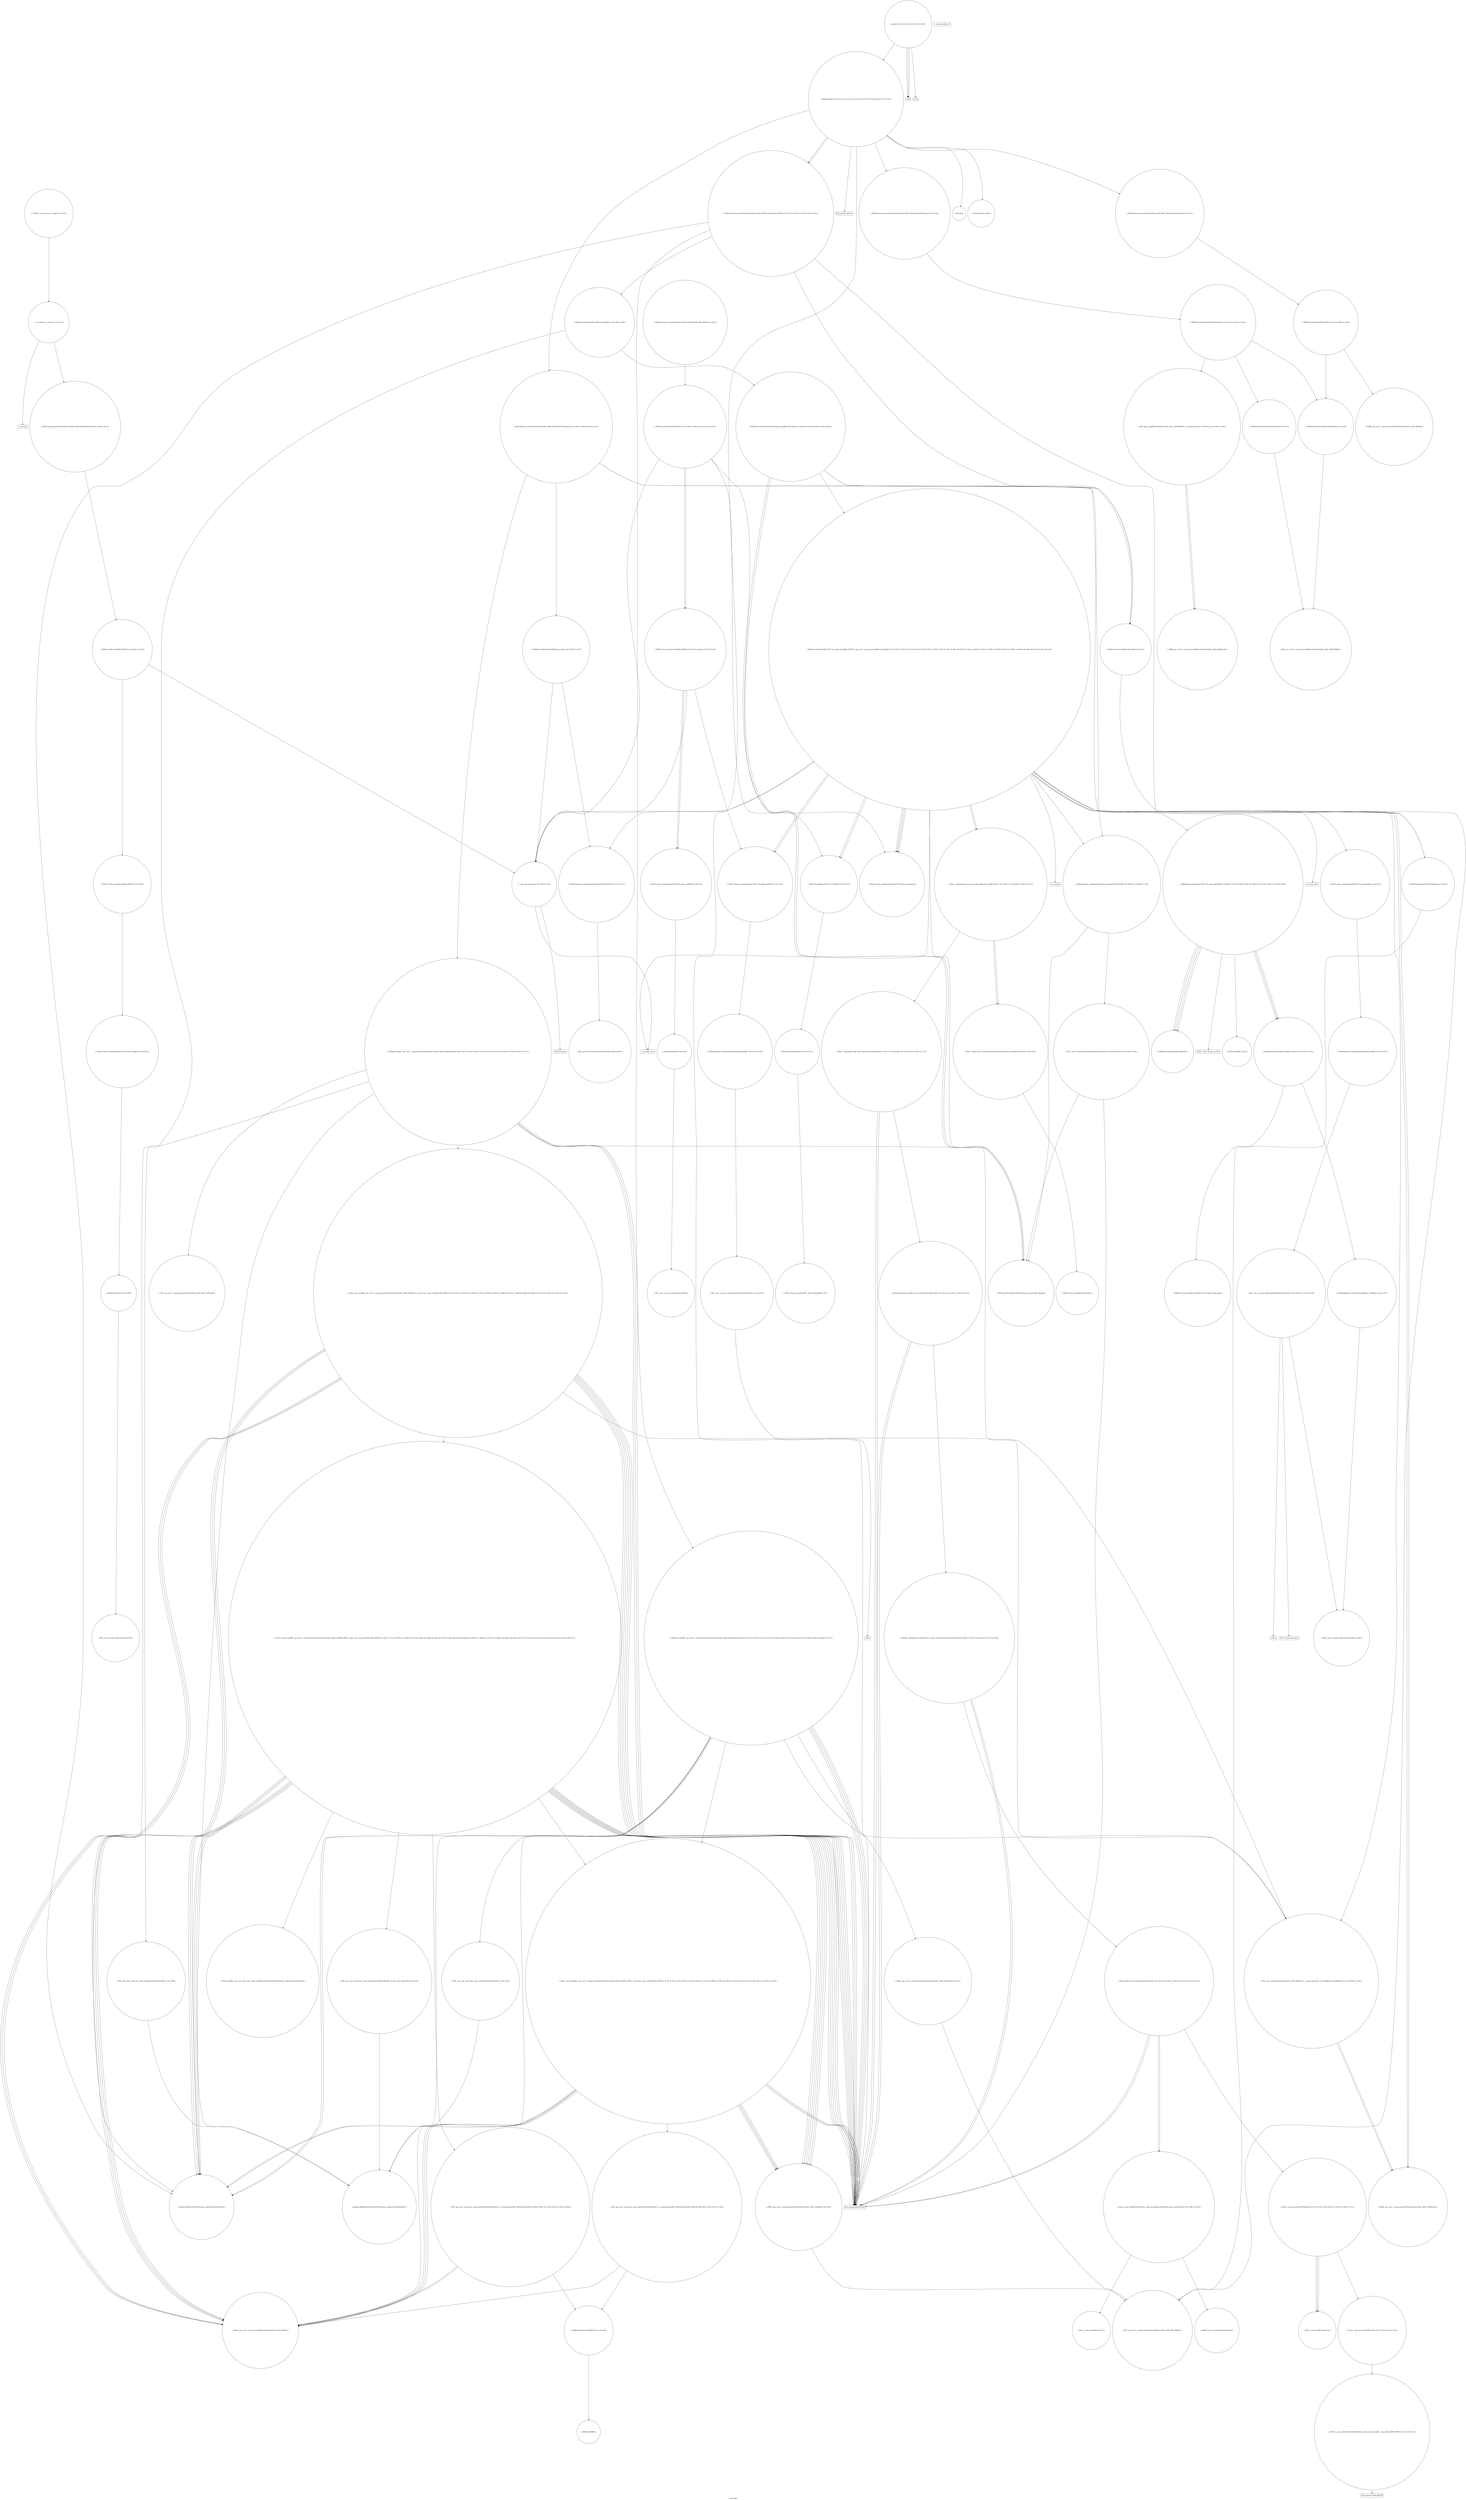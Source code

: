 digraph "Call Graph" {
	label="Call Graph";

	Node0x55d7569702e0 [shape=record,shape=circle,label="{__cxx_global_var_init|{<s0>1|<s1>2}}"];
	Node0x55d7569702e0:s0 -> Node0x55d75696e2d0[color=black];
	Node0x55d7569702e0:s1 -> Node0x55d756c0f870[color=black];
	Node0x55d756c13410 [shape=record,shape=circle,label="{_ZNKSt6vectorI5stateSaIS0_EE3endEv|{<s0>167}}"];
	Node0x55d756c13410:s0 -> Node0x55d756c13510[color=black];
	Node0x55d756c0fa70 [shape=record,shape=circle,label="{_Z8dijkstraiiii|{<s0>10|<s1>11|<s2>12|<s3>13|<s4>14|<s5>15|<s6>16|<s7>17|<s8>18}}"];
	Node0x55d756c0fa70:s0 -> Node0x55d756c10370[color=black];
	Node0x55d756c0fa70:s1 -> Node0x55d756c103f0[color=black];
	Node0x55d756c0fa70:s2 -> Node0x55d756c10470[color=black];
	Node0x55d756c0fa70:s3 -> Node0x55d756c104f0[color=black];
	Node0x55d756c0fa70:s4 -> Node0x55d756c10570[color=black];
	Node0x55d756c0fa70:s5 -> Node0x55d756c105f0[color=black];
	Node0x55d756c0fa70:s6 -> Node0x55d756c10670[color=black];
	Node0x55d756c0fa70:s7 -> Node0x55d756c106f0[color=black];
	Node0x55d756c0fa70:s8 -> Node0x55d756c103f0[color=black];
	Node0x55d756c10f70 [shape=record,shape=circle,label="{_ZN9__gnu_cxx5__ops15_Iter_comp_iterISt4lessI5stateEEC2ES4_|{<s0>180}}"];
	Node0x55d756c10f70:s0 -> Node0x55d756c12d90[color=black];
	Node0x55d756c0fdf0 [shape=record,shape=Mrecord,label="{__cxa_begin_catch}"];
	Node0x55d756c112f0 [shape=record,shape=circle,label="{_ZNSt6vectorI5stateSaIS0_EEC2Ev|{<s0>222|<s1>223}}"];
	Node0x55d756c112f0:s0 -> Node0x55d756c11370[color=black];
	Node0x55d756c112f0:s1 -> Node0x55d756c0fd70[color=black];
	Node0x55d756c10170 [shape=record,shape=circle,label="{_ZN9__gnu_cxx13new_allocatorI5stateE10deallocateEPS1_m|{<s0>35}}"];
	Node0x55d756c10170:s0 -> Node0x55d756c101f0[color=black];
	Node0x55d756c104f0 [shape=record,shape=circle,label="{_ZNKSt14priority_queueI5stateSt6vectorIS0_SaIS0_EESt4lessIS0_EE3topEv|{<s0>43}}"];
	Node0x55d756c104f0:s0 -> Node0x55d756c13590[color=black];
	Node0x55d756c10870 [shape=record,shape=circle,label="{_ZSt9push_heapIN9__gnu_cxx17__normal_iteratorIP5stateSt6vectorIS2_SaIS2_EEEESt4lessIS2_EEvT_SA_T0_|{<s0>50|<s1>51|<s2>52|<s3>53|<s4>54|<s5>55|<s6>56|<s7>57|<s8>58|<s9>59|<s10>60|<s11>61}}"];
	Node0x55d756c10870:s0 -> Node0x55d756c12d90[color=black];
	Node0x55d756c10870:s1 -> Node0x55d756c12e10[color=black];
	Node0x55d756c10870:s2 -> Node0x55d756c12e90[color=black];
	Node0x55d756c10870:s3 -> Node0x55d756c12f10[color=black];
	Node0x55d756c10870:s4 -> Node0x55d756c107f0[color=black];
	Node0x55d756c10870:s5 -> Node0x55d756c10570[color=black];
	Node0x55d756c10870:s6 -> Node0x55d756c10570[color=black];
	Node0x55d756c10870:s7 -> Node0x55d756c10cf0[color=black];
	Node0x55d756c10870:s8 -> Node0x55d756c107f0[color=black];
	Node0x55d756c10870:s9 -> Node0x55d756c10570[color=black];
	Node0x55d756c10870:s10 -> Node0x55d756c10570[color=black];
	Node0x55d756c10870:s11 -> Node0x55d756c12f90[color=black];
	Node0x55d756c10bf0 [shape=record,shape=circle,label="{_ZN9__gnu_cxx13new_allocatorI5stateE9constructIS1_JS1_EEEvPT_DpOT0_|{<s0>94|<s1>95}}"];
	Node0x55d756c10bf0:s0 -> Node0x55d756c10af0[color=black];
	Node0x55d756c10bf0:s1 -> Node0x55d756c10570[color=black];
	Node0x55d756c11f90 [shape=record,shape=Mrecord,label="{__cxa_rethrow}"];
	Node0x55d756c12310 [shape=record,shape=circle,label="{_ZNKSt12_Vector_baseI5stateSaIS0_EE19_M_get_Tp_allocatorEv}"];
	Node0x55d756c12690 [shape=record,shape=circle,label="{_ZSt32__make_move_if_noexcept_iteratorI5stateSt13move_iteratorIPS0_EET0_PT_|{<s0>122}}"];
	Node0x55d756c12690:s0 -> Node0x55d756c12c90[color=black];
	Node0x55d756c12a10 [shape=record,shape=circle,label="{_ZSt12__niter_baseIP5stateET_S2_}"];
	Node0x55d756c12d90 [shape=record,shape=circle,label="{_ZSt4moveIRSt4lessI5stateEEONSt16remove_referenceIT_E4typeEOS5_}"];
	Node0x55d756c13110 [shape=record,shape=circle,label="{_ZNK9__gnu_cxx17__normal_iteratorIP5stateSt6vectorIS1_SaIS1_EEEplEl|{<s0>159}}"];
	Node0x55d756c13110:s0 -> Node0x55d756c13010[color=black];
	Node0x55d75696e2d0 [shape=record,shape=circle,label="{_ZNSt14priority_queueI5stateSt6vectorIS0_SaIS0_EESt4lessIS0_EEC2IS3_vEEv|{<s0>3}}"];
	Node0x55d75696e2d0:s0 -> Node0x55d756c112f0[color=black];
	Node0x55d756c13490 [shape=record,shape=circle,label="{_ZNK9__gnu_cxx17__normal_iteratorIPK5stateSt6vectorIS1_SaIS1_EEE4baseEv}"];
	Node0x55d756c0faf0 [shape=record,shape=circle,label="{_ZNSt6vectorI5stateSaIS0_EED2Ev|{<s0>19|<s1>20|<s2>21|<s3>22|<s4>23}}"];
	Node0x55d756c0faf0:s0 -> Node0x55d756c0fbf0[color=black];
	Node0x55d756c0faf0:s1 -> Node0x55d756c0fb70[color=black];
	Node0x55d756c0faf0:s2 -> Node0x55d756c0fcf0[color=black];
	Node0x55d756c0faf0:s3 -> Node0x55d756c0fcf0[color=black];
	Node0x55d756c0faf0:s4 -> Node0x55d756c0fd70[color=black];
	Node0x55d756c10ff0 [shape=record,shape=circle,label="{_ZN9__gnu_cxx17__normal_iteratorIP5stateSt6vectorIS1_SaIS1_EEEmmEv}"];
	Node0x55d756c0fe70 [shape=record,shape=Mrecord,label="{_ZSt9terminatev}"];
	Node0x55d756c11370 [shape=record,shape=circle,label="{_ZNSt12_Vector_baseI5stateSaIS0_EEC2Ev|{<s0>224}}"];
	Node0x55d756c11370:s0 -> Node0x55d756c113f0[color=black];
	Node0x55d756c101f0 [shape=record,shape=Mrecord,label="{_ZdlPv}"];
	Node0x55d756c10570 [shape=record,shape=Mrecord,label="{llvm.memcpy.p0i8.p0i8.i64}"];
	Node0x55d756c108f0 [shape=record,shape=circle,label="{_ZNSt6vectorI5stateSaIS0_EE5beginEv|{<s0>62}}"];
	Node0x55d756c108f0:s0 -> Node0x55d756c13010[color=black];
	Node0x55d756c10c70 [shape=record,shape=circle,label="{_ZNKSt6vectorI5stateSaIS0_EE12_M_check_lenEmPKc|{<s0>96|<s1>97|<s2>98|<s3>99|<s4>100|<s5>101|<s6>102|<s7>103|<s8>104}}"];
	Node0x55d756c10c70:s0 -> Node0x55d756c12090[color=black];
	Node0x55d756c10c70:s1 -> Node0x55d756c12110[color=black];
	Node0x55d756c10c70:s2 -> Node0x55d756c12190[color=black];
	Node0x55d756c10c70:s3 -> Node0x55d756c12110[color=black];
	Node0x55d756c10c70:s4 -> Node0x55d756c12110[color=black];
	Node0x55d756c10c70:s5 -> Node0x55d756c12210[color=black];
	Node0x55d756c10c70:s6 -> Node0x55d756c12110[color=black];
	Node0x55d756c10c70:s7 -> Node0x55d756c12090[color=black];
	Node0x55d756c10c70:s8 -> Node0x55d756c12090[color=black];
	Node0x55d756c12010 [shape=record,shape=Mrecord,label="{__cxa_end_catch}"];
	Node0x55d756c12390 [shape=record,shape=circle,label="{_ZNK9__gnu_cxx13new_allocatorI5stateE8max_sizeEv}"];
	Node0x55d756c12710 [shape=record,shape=circle,label="{_ZSt18uninitialized_copyISt13move_iteratorIP5stateES2_ET0_T_S5_S4_|{<s0>123|<s1>124|<s2>125}}"];
	Node0x55d756c12710:s0 -> Node0x55d756c10570[color=black];
	Node0x55d756c12710:s1 -> Node0x55d756c10570[color=black];
	Node0x55d756c12710:s2 -> Node0x55d756c12790[color=black];
	Node0x55d756c12a90 [shape=record,shape=circle,label="{_ZNSt11__copy_moveILb1ELb1ESt26random_access_iterator_tagE8__copy_mI5stateEEPT_PKS4_S7_S5_|{<s0>141}}"];
	Node0x55d756c12a90:s0 -> Node0x55d756c12b10[color=black];
	Node0x55d756c12e10 [shape=record,shape=circle,label="{_ZN9__gnu_cxx5__ops14_Iter_comp_valISt4lessI5stateEEC2ES4_|{<s0>142}}"];
	Node0x55d756c12e10:s0 -> Node0x55d756c12d90[color=black];
	Node0x55d756c13190 [shape=record,shape=circle,label="{_ZNKSt4lessI5stateEclERKS0_S3_|{<s0>160}}"];
	Node0x55d756c13190:s0 -> Node0x55d756c13210[color=black];
	Node0x55d756c0f7f0 [shape=record,shape=circle,label="{_ZNSt14priority_queueI5stateSt6vectorIS0_SaIS0_EESt4lessIS0_EED2Ev|{<s0>4}}"];
	Node0x55d756c0f7f0:s0 -> Node0x55d756c0faf0[color=black];
	Node0x55d756c13510 [shape=record,shape=circle,label="{_ZN9__gnu_cxx17__normal_iteratorIPK5stateSt6vectorIS1_SaIS1_EEEC2ERKS3_}"];
	Node0x55d756c0fb70 [shape=record,shape=circle,label="{_ZSt8_DestroyIP5stateS0_EvT_S2_RSaIT0_E|{<s0>24}}"];
	Node0x55d756c0fb70:s0 -> Node0x55d756c0fef0[color=black];
	Node0x55d756c11070 [shape=record,shape=circle,label="{_ZSt10__pop_heapIN9__gnu_cxx17__normal_iteratorIP5stateSt6vectorIS2_SaIS2_EEEENS0_5__ops15_Iter_comp_iterISt4lessIS2_EEEEvT_SD_SD_RT0_|{<s0>181|<s1>182|<s2>183|<s3>184|<s4>185|<s5>186|<s6>187|<s7>188|<s8>189|<s9>190|<s10>191|<s11>192|<s12>193|<s13>194}}"];
	Node0x55d756c11070:s0 -> Node0x55d756c12f10[color=black];
	Node0x55d756c11070:s1 -> Node0x55d756c107f0[color=black];
	Node0x55d756c11070:s2 -> Node0x55d756c10570[color=black];
	Node0x55d756c11070:s3 -> Node0x55d756c12f10[color=black];
	Node0x55d756c11070:s4 -> Node0x55d756c107f0[color=black];
	Node0x55d756c11070:s5 -> Node0x55d756c12f10[color=black];
	Node0x55d756c11070:s6 -> Node0x55d756c10570[color=black];
	Node0x55d756c11070:s7 -> Node0x55d756c10570[color=black];
	Node0x55d756c11070:s8 -> Node0x55d756c10cf0[color=black];
	Node0x55d756c11070:s9 -> Node0x55d756c107f0[color=black];
	Node0x55d756c11070:s10 -> Node0x55d756c10570[color=black];
	Node0x55d756c11070:s11 -> Node0x55d756c10570[color=black];
	Node0x55d756c11070:s12 -> Node0x55d756c10570[color=black];
	Node0x55d756c11070:s13 -> Node0x55d756c110f0[color=black];
	Node0x55d756c0fef0 [shape=record,shape=circle,label="{_ZSt8_DestroyIP5stateEvT_S2_|{<s0>31}}"];
	Node0x55d756c0fef0:s0 -> Node0x55d756c0ff70[color=black];
	Node0x55d756c113f0 [shape=record,shape=circle,label="{_ZNSt12_Vector_baseI5stateSaIS0_EE12_Vector_implC2Ev|{<s0>225}}"];
	Node0x55d756c113f0:s0 -> Node0x55d756c11470[color=black];
	Node0x55d756c10270 [shape=record,shape=circle,label="{_ZNSaI5stateED2Ev|{<s0>36}}"];
	Node0x55d756c10270:s0 -> Node0x55d756c102f0[color=black];
	Node0x55d756c105f0 [shape=record,shape=circle,label="{_ZNSt14priority_queueI5stateSt6vectorIS0_SaIS0_EESt4lessIS0_EE3popEv|{<s0>44|<s1>45|<s2>46|<s3>47}}"];
	Node0x55d756c105f0:s0 -> Node0x55d756c108f0[color=black];
	Node0x55d756c105f0:s1 -> Node0x55d756c10970[color=black];
	Node0x55d756c105f0:s2 -> Node0x55d756c13690[color=black];
	Node0x55d756c105f0:s3 -> Node0x55d756c10ef0[color=black];
	Node0x55d756c10970 [shape=record,shape=circle,label="{_ZNSt6vectorI5stateSaIS0_EE3endEv|{<s0>63}}"];
	Node0x55d756c10970:s0 -> Node0x55d756c13010[color=black];
	Node0x55d756c10cf0 [shape=record,shape=circle,label="{_ZN9__gnu_cxxmiIP5stateSt6vectorIS1_SaIS1_EEEENS_17__normal_iteratorIT_T0_E15difference_typeERKS9_SC_|{<s0>105|<s1>106}}"];
	Node0x55d756c10cf0:s0 -> Node0x55d756c10e70[color=black];
	Node0x55d756c10cf0:s1 -> Node0x55d756c10e70[color=black];
	Node0x55d756c12090 [shape=record,shape=circle,label="{_ZNKSt6vectorI5stateSaIS0_EE8max_sizeEv|{<s0>112|<s1>113}}"];
	Node0x55d756c12090:s0 -> Node0x55d756c12310[color=black];
	Node0x55d756c12090:s1 -> Node0x55d756c12290[color=black];
	Node0x55d756c12410 [shape=record,shape=circle,label="{_ZNSt16allocator_traitsISaI5stateEE8allocateERS1_m|{<s0>115}}"];
	Node0x55d756c12410:s0 -> Node0x55d756c12490[color=black];
	Node0x55d756c12790 [shape=record,shape=circle,label="{_ZNSt20__uninitialized_copyILb1EE13__uninit_copyISt13move_iteratorIP5stateES4_EET0_T_S7_S6_|{<s0>126|<s1>127|<s2>128}}"];
	Node0x55d756c12790:s0 -> Node0x55d756c10570[color=black];
	Node0x55d756c12790:s1 -> Node0x55d756c10570[color=black];
	Node0x55d756c12790:s2 -> Node0x55d756c12810[color=black];
	Node0x55d756c12b10 [shape=record,shape=Mrecord,label="{llvm.memmove.p0i8.p0i8.i64}"];
	Node0x55d756c12e90 [shape=record,shape=circle,label="{_ZNK9__gnu_cxx17__normal_iteratorIP5stateSt6vectorIS1_SaIS1_EEEmiEl|{<s0>143}}"];
	Node0x55d756c12e90:s0 -> Node0x55d756c13010[color=black];
	Node0x55d756c13210 [shape=record,shape=circle,label="{_ZNK5stateltERKS_}"];
	Node0x55d756c0f870 [shape=record,shape=Mrecord,label="{__cxa_atexit}"];
	Node0x55d756c13590 [shape=record,shape=circle,label="{_ZNKSt6vectorI5stateSaIS0_EE5frontEv|{<s0>168|<s1>169}}"];
	Node0x55d756c13590:s0 -> Node0x55d756c13390[color=black];
	Node0x55d756c13590:s1 -> Node0x55d756c13610[color=black];
	Node0x55d756c0fbf0 [shape=record,shape=circle,label="{_ZNSt12_Vector_baseI5stateSaIS0_EE19_M_get_Tp_allocatorEv}"];
	Node0x55d756c110f0 [shape=record,shape=circle,label="{_ZSt13__adjust_heapIN9__gnu_cxx17__normal_iteratorIP5stateSt6vectorIS2_SaIS2_EEEElS2_NS0_5__ops15_Iter_comp_iterISt4lessIS2_EEEEvT_T0_SE_T1_T2_|{<s0>195|<s1>196|<s2>197|<s3>198|<s4>199|<s5>200|<s6>201|<s7>202|<s8>203|<s9>204|<s10>205|<s11>206|<s12>207|<s13>208|<s14>209|<s15>210|<s16>211|<s17>212|<s18>213|<s19>214|<s20>215|<s21>216|<s22>217}}"];
	Node0x55d756c110f0:s0 -> Node0x55d756c10570[color=black];
	Node0x55d756c110f0:s1 -> Node0x55d756c13110[color=black];
	Node0x55d756c110f0:s2 -> Node0x55d756c13110[color=black];
	Node0x55d756c110f0:s3 -> Node0x55d756c11170[color=black];
	Node0x55d756c110f0:s4 -> Node0x55d756c13110[color=black];
	Node0x55d756c110f0:s5 -> Node0x55d756c12f10[color=black];
	Node0x55d756c110f0:s6 -> Node0x55d756c107f0[color=black];
	Node0x55d756c110f0:s7 -> Node0x55d756c13110[color=black];
	Node0x55d756c110f0:s8 -> Node0x55d756c12f10[color=black];
	Node0x55d756c110f0:s9 -> Node0x55d756c10570[color=black];
	Node0x55d756c110f0:s10 -> Node0x55d756c13110[color=black];
	Node0x55d756c110f0:s11 -> Node0x55d756c12f10[color=black];
	Node0x55d756c110f0:s12 -> Node0x55d756c107f0[color=black];
	Node0x55d756c110f0:s13 -> Node0x55d756c13110[color=black];
	Node0x55d756c110f0:s14 -> Node0x55d756c12f10[color=black];
	Node0x55d756c110f0:s15 -> Node0x55d756c10570[color=black];
	Node0x55d756c110f0:s16 -> Node0x55d756c111f0[color=black];
	Node0x55d756c110f0:s17 -> Node0x55d756c11270[color=black];
	Node0x55d756c110f0:s18 -> Node0x55d756c10570[color=black];
	Node0x55d756c110f0:s19 -> Node0x55d756c107f0[color=black];
	Node0x55d756c110f0:s20 -> Node0x55d756c10570[color=black];
	Node0x55d756c110f0:s21 -> Node0x55d756c10570[color=black];
	Node0x55d756c110f0:s22 -> Node0x55d756c12f90[color=black];
	Node0x55d756c0ff70 [shape=record,shape=circle,label="{_ZNSt12_Destroy_auxILb1EE9__destroyIP5stateEEvT_S4_}"];
	Node0x55d756c11470 [shape=record,shape=circle,label="{_ZNSaI5stateEC2Ev|{<s0>226}}"];
	Node0x55d756c11470:s0 -> Node0x55d756c114f0[color=black];
	Node0x55d756c102f0 [shape=record,shape=circle,label="{_ZN9__gnu_cxx13new_allocatorI5stateED2Ev}"];
	Node0x55d756c10670 [shape=record,shape=circle,label="{_Z5validii}"];
	Node0x55d756c109f0 [shape=record,shape=circle,label="{_ZNSt6vectorI5stateSaIS0_EE12emplace_backIJS0_EEEvDpOT_|{<s0>64|<s1>65|<s2>66|<s3>67|<s4>68}}"];
	Node0x55d756c109f0:s0 -> Node0x55d756c10af0[color=black];
	Node0x55d756c109f0:s1 -> Node0x55d756c10a70[color=black];
	Node0x55d756c109f0:s2 -> Node0x55d756c10970[color=black];
	Node0x55d756c109f0:s3 -> Node0x55d756c10af0[color=black];
	Node0x55d756c109f0:s4 -> Node0x55d756c10b70[color=black];
	Node0x55d756c10d70 [shape=record,shape=circle,label="{_ZNSt12_Vector_baseI5stateSaIS0_EE11_M_allocateEm|{<s0>107}}"];
	Node0x55d756c10d70:s0 -> Node0x55d756c12410[color=black];
	Node0x55d756c12110 [shape=record,shape=circle,label="{_ZNKSt6vectorI5stateSaIS0_EE4sizeEv}"];
	Node0x55d756c12490 [shape=record,shape=circle,label="{_ZN9__gnu_cxx13new_allocatorI5stateE8allocateEmPKv|{<s0>116|<s1>117|<s2>118}}"];
	Node0x55d756c12490:s0 -> Node0x55d756c12390[color=black];
	Node0x55d756c12490:s1 -> Node0x55d756c12510[color=black];
	Node0x55d756c12490:s2 -> Node0x55d756c12590[color=black];
	Node0x55d756c12810 [shape=record,shape=circle,label="{_ZSt4copyISt13move_iteratorIP5stateES2_ET0_T_S5_S4_|{<s0>129|<s1>130|<s2>131|<s3>132|<s4>133}}"];
	Node0x55d756c12810:s0 -> Node0x55d756c10570[color=black];
	Node0x55d756c12810:s1 -> Node0x55d756c12910[color=black];
	Node0x55d756c12810:s2 -> Node0x55d756c10570[color=black];
	Node0x55d756c12810:s3 -> Node0x55d756c12910[color=black];
	Node0x55d756c12810:s4 -> Node0x55d756c12890[color=black];
	Node0x55d756c12b90 [shape=record,shape=circle,label="{_ZSt12__miter_baseIP5stateET_S2_}"];
	Node0x55d756c12f10 [shape=record,shape=circle,label="{_ZNK9__gnu_cxx17__normal_iteratorIP5stateSt6vectorIS1_SaIS1_EEEdeEv}"];
	Node0x55d756c13290 [shape=record,shape=circle,label="{_ZNKSt6vectorI5stateSaIS0_EE5emptyEv|{<s0>161|<s1>162|<s2>163}}"];
	Node0x55d756c13290:s0 -> Node0x55d756c13390[color=black];
	Node0x55d756c13290:s1 -> Node0x55d756c13410[color=black];
	Node0x55d756c13290:s2 -> Node0x55d756c13310[color=black];
	Node0x55d756c0f8f0 [shape=record,shape=circle,label="{main|{<s0>5|<s1>6|<s2>7|<s3>8|<s4>9}}"];
	Node0x55d756c0f8f0:s0 -> Node0x55d756c0f970[color=black];
	Node0x55d756c0f8f0:s1 -> Node0x55d756c0f970[color=black];
	Node0x55d756c0f8f0:s2 -> Node0x55d756c0f970[color=black];
	Node0x55d756c0f8f0:s3 -> Node0x55d756c0fa70[color=black];
	Node0x55d756c0f8f0:s4 -> Node0x55d756c0f9f0[color=black];
	Node0x55d756c13610 [shape=record,shape=circle,label="{_ZNK9__gnu_cxx17__normal_iteratorIPK5stateSt6vectorIS1_SaIS1_EEEdeEv}"];
	Node0x55d756c0fc70 [shape=record,shape=Mrecord,label="{__gxx_personality_v0}"];
	Node0x55d756c11170 [shape=record,shape=circle,label="{_ZN9__gnu_cxx5__ops15_Iter_comp_iterISt4lessI5stateEEclINS_17__normal_iteratorIPS3_St6vectorIS3_SaIS3_EEEESC_EEbT_T0_|{<s0>218|<s1>219|<s2>220}}"];
	Node0x55d756c11170:s0 -> Node0x55d756c12f10[color=black];
	Node0x55d756c11170:s1 -> Node0x55d756c12f10[color=black];
	Node0x55d756c11170:s2 -> Node0x55d756c13190[color=black];
	Node0x55d756c0fff0 [shape=record,shape=circle,label="{_ZNSt12_Vector_baseI5stateSaIS0_EE13_M_deallocateEPS0_m|{<s0>32}}"];
	Node0x55d756c0fff0:s0 -> Node0x55d756c100f0[color=black];
	Node0x55d756c114f0 [shape=record,shape=circle,label="{_ZN9__gnu_cxx13new_allocatorI5stateEC2Ev}"];
	Node0x55d756c10370 [shape=record,shape=Mrecord,label="{llvm.memset.p0i8.i64}"];
	Node0x55d756c106f0 [shape=record,shape=circle,label="{_ZN5inter9next_timeEii}"];
	Node0x55d756c10a70 [shape=record,shape=circle,label="{_ZNSt16allocator_traitsISaI5stateEE9constructIS0_JS0_EEEvRS1_PT_DpOT0_|{<s0>69|<s1>70}}"];
	Node0x55d756c10a70:s0 -> Node0x55d756c10af0[color=black];
	Node0x55d756c10a70:s1 -> Node0x55d756c10bf0[color=black];
	Node0x55d756c10df0 [shape=record,shape=circle,label="{_ZSt34__uninitialized_move_if_noexcept_aIP5stateS1_SaIS0_EET0_T_S4_S3_RT1_|{<s0>108|<s1>109|<s2>110}}"];
	Node0x55d756c10df0:s0 -> Node0x55d756c12690[color=black];
	Node0x55d756c10df0:s1 -> Node0x55d756c12690[color=black];
	Node0x55d756c10df0:s2 -> Node0x55d756c12610[color=black];
	Node0x55d756c12190 [shape=record,shape=Mrecord,label="{_ZSt20__throw_length_errorPKc}"];
	Node0x55d756c12510 [shape=record,shape=Mrecord,label="{_ZSt17__throw_bad_allocv}"];
	Node0x55d756c12890 [shape=record,shape=circle,label="{_ZSt14__copy_move_a2ILb1EP5stateS1_ET1_T0_S3_S2_|{<s0>134|<s1>135|<s2>136|<s3>137}}"];
	Node0x55d756c12890:s0 -> Node0x55d756c12a10[color=black];
	Node0x55d756c12890:s1 -> Node0x55d756c12a10[color=black];
	Node0x55d756c12890:s2 -> Node0x55d756c12a10[color=black];
	Node0x55d756c12890:s3 -> Node0x55d756c12990[color=black];
	Node0x55d756c12c10 [shape=record,shape=circle,label="{_ZNKSt13move_iteratorIP5stateE4baseEv}"];
	Node0x55d756c12f90 [shape=record,shape=circle,label="{_ZSt11__push_heapIN9__gnu_cxx17__normal_iteratorIP5stateSt6vectorIS2_SaIS2_EEEElS2_NS0_5__ops14_Iter_comp_valISt4lessIS2_EEEEvT_T0_SE_T1_RT2_|{<s0>144|<s1>145|<s2>146|<s3>147|<s4>148|<s5>149|<s6>150|<s7>151|<s8>152|<s9>153|<s10>154|<s11>155|<s12>156}}"];
	Node0x55d756c12f90:s0 -> Node0x55d756c10570[color=black];
	Node0x55d756c12f90:s1 -> Node0x55d756c13110[color=black];
	Node0x55d756c12f90:s2 -> Node0x55d756c13090[color=black];
	Node0x55d756c12f90:s3 -> Node0x55d756c13110[color=black];
	Node0x55d756c12f90:s4 -> Node0x55d756c12f10[color=black];
	Node0x55d756c12f90:s5 -> Node0x55d756c107f0[color=black];
	Node0x55d756c12f90:s6 -> Node0x55d756c13110[color=black];
	Node0x55d756c12f90:s7 -> Node0x55d756c12f10[color=black];
	Node0x55d756c12f90:s8 -> Node0x55d756c10570[color=black];
	Node0x55d756c12f90:s9 -> Node0x55d756c107f0[color=black];
	Node0x55d756c12f90:s10 -> Node0x55d756c13110[color=black];
	Node0x55d756c12f90:s11 -> Node0x55d756c12f10[color=black];
	Node0x55d756c12f90:s12 -> Node0x55d756c10570[color=black];
	Node0x55d756c13310 [shape=record,shape=circle,label="{_ZN9__gnu_cxxeqIPK5stateSt6vectorIS1_SaIS1_EEEEbRKNS_17__normal_iteratorIT_T0_EESC_|{<s0>164|<s1>165}}"];
	Node0x55d756c13310:s0 -> Node0x55d756c13490[color=black];
	Node0x55d756c13310:s1 -> Node0x55d756c13490[color=black];
	Node0x55d756c0f970 [shape=record,shape=Mrecord,label="{scanf}"];
	Node0x55d756c13690 [shape=record,shape=circle,label="{_ZSt8pop_heapIN9__gnu_cxx17__normal_iteratorIP5stateSt6vectorIS2_SaIS2_EEEESt4lessIS2_EEvT_SA_T0_|{<s0>170|<s1>171|<s2>172|<s3>173|<s4>174|<s5>175|<s6>176|<s7>177}}"];
	Node0x55d756c13690:s0 -> Node0x55d756c10cf0[color=black];
	Node0x55d756c13690:s1 -> Node0x55d756c12d90[color=black];
	Node0x55d756c13690:s2 -> Node0x55d756c10f70[color=black];
	Node0x55d756c13690:s3 -> Node0x55d756c10ff0[color=black];
	Node0x55d756c13690:s4 -> Node0x55d756c10570[color=black];
	Node0x55d756c13690:s5 -> Node0x55d756c10570[color=black];
	Node0x55d756c13690:s6 -> Node0x55d756c10570[color=black];
	Node0x55d756c13690:s7 -> Node0x55d756c11070[color=black];
	Node0x55d756c0fcf0 [shape=record,shape=circle,label="{_ZNSt12_Vector_baseI5stateSaIS0_EED2Ev|{<s0>25|<s1>26|<s2>27|<s3>28}}"];
	Node0x55d756c0fcf0:s0 -> Node0x55d756c0fff0[color=black];
	Node0x55d756c0fcf0:s1 -> Node0x55d756c10070[color=black];
	Node0x55d756c0fcf0:s2 -> Node0x55d756c10070[color=black];
	Node0x55d756c0fcf0:s3 -> Node0x55d756c0fd70[color=black];
	Node0x55d756c111f0 [shape=record,shape=circle,label="{_ZSt4moveIRN9__gnu_cxx5__ops15_Iter_comp_iterISt4lessI5stateEEEEONSt16remove_referenceIT_E4typeEOS9_}"];
	Node0x55d756c10070 [shape=record,shape=circle,label="{_ZNSt12_Vector_baseI5stateSaIS0_EE12_Vector_implD2Ev|{<s0>33}}"];
	Node0x55d756c10070:s0 -> Node0x55d756c10270[color=black];
	Node0x55d756c11570 [shape=record,shape=circle,label="{_GLOBAL__sub_I_neal.wu_1_0.cpp|{<s0>227}}"];
	Node0x55d756c11570:s0 -> Node0x55d7569702e0[color=black];
	Node0x55d756c103f0 [shape=record,shape=circle,label="{_ZNSt14priority_queueI5stateSt6vectorIS0_SaIS0_EESt4lessIS0_EE4pushEOS0_|{<s0>37|<s1>38|<s2>39|<s3>40|<s4>41}}"];
	Node0x55d756c103f0:s0 -> Node0x55d756c107f0[color=black];
	Node0x55d756c103f0:s1 -> Node0x55d756c10770[color=black];
	Node0x55d756c103f0:s2 -> Node0x55d756c108f0[color=black];
	Node0x55d756c103f0:s3 -> Node0x55d756c10970[color=black];
	Node0x55d756c103f0:s4 -> Node0x55d756c10870[color=black];
	Node0x55d756c10770 [shape=record,shape=circle,label="{_ZNSt6vectorI5stateSaIS0_EE9push_backEOS0_|{<s0>48|<s1>49}}"];
	Node0x55d756c10770:s0 -> Node0x55d756c107f0[color=black];
	Node0x55d756c10770:s1 -> Node0x55d756c109f0[color=black];
	Node0x55d756c10af0 [shape=record,shape=circle,label="{_ZSt7forwardI5stateEOT_RNSt16remove_referenceIS1_E4typeE}"];
	Node0x55d756c10e70 [shape=record,shape=circle,label="{_ZNK9__gnu_cxx17__normal_iteratorIP5stateSt6vectorIS1_SaIS1_EEE4baseEv}"];
	Node0x55d756c12210 [shape=record,shape=circle,label="{_ZSt3maxImERKT_S2_S2_}"];
	Node0x55d756c12590 [shape=record,shape=Mrecord,label="{_Znwm}"];
	Node0x55d756c12910 [shape=record,shape=circle,label="{_ZSt12__miter_baseIP5stateEDTcl12__miter_basecldtfp_4baseEEESt13move_iteratorIT_E|{<s0>138|<s1>139}}"];
	Node0x55d756c12910:s0 -> Node0x55d756c12c10[color=black];
	Node0x55d756c12910:s1 -> Node0x55d756c12b90[color=black];
	Node0x55d756c12c90 [shape=record,shape=circle,label="{_ZNSt13move_iteratorIP5stateEC2ES1_}"];
	Node0x55d756c13010 [shape=record,shape=circle,label="{_ZN9__gnu_cxx17__normal_iteratorIP5stateSt6vectorIS1_SaIS1_EEEC2ERKS2_}"];
	Node0x55d756c13390 [shape=record,shape=circle,label="{_ZNKSt6vectorI5stateSaIS0_EE5beginEv|{<s0>166}}"];
	Node0x55d756c13390:s0 -> Node0x55d756c13510[color=black];
	Node0x55d756c0f9f0 [shape=record,shape=Mrecord,label="{printf}"];
	Node0x55d756c10ef0 [shape=record,shape=circle,label="{_ZNSt6vectorI5stateSaIS0_EE8pop_backEv|{<s0>178|<s1>179}}"];
	Node0x55d756c10ef0:s0 -> Node0x55d756c11f10[color=black];
	Node0x55d756c10ef0:s1 -> Node0x55d756c0fd70[color=black];
	Node0x55d756c0fd70 [shape=record,shape=circle,label="{__clang_call_terminate|{<s0>29|<s1>30}}"];
	Node0x55d756c0fd70:s0 -> Node0x55d756c0fdf0[color=black];
	Node0x55d756c0fd70:s1 -> Node0x55d756c0fe70[color=black];
	Node0x55d756c11270 [shape=record,shape=circle,label="{_ZN9__gnu_cxx5__ops14_Iter_comp_valISt4lessI5stateEEC2EONS0_15_Iter_comp_iterIS4_EE|{<s0>221}}"];
	Node0x55d756c11270:s0 -> Node0x55d756c12d90[color=black];
	Node0x55d756c100f0 [shape=record,shape=circle,label="{_ZNSt16allocator_traitsISaI5stateEE10deallocateERS1_PS0_m|{<s0>34}}"];
	Node0x55d756c100f0:s0 -> Node0x55d756c10170[color=black];
	Node0x55d756c10470 [shape=record,shape=circle,label="{_ZNKSt14priority_queueI5stateSt6vectorIS0_SaIS0_EESt4lessIS0_EE5emptyEv|{<s0>42}}"];
	Node0x55d756c10470:s0 -> Node0x55d756c13290[color=black];
	Node0x55d756c107f0 [shape=record,shape=circle,label="{_ZSt4moveIR5stateEONSt16remove_referenceIT_E4typeEOS3_}"];
	Node0x55d756c10b70 [shape=record,shape=circle,label="{_ZNSt6vectorI5stateSaIS0_EE17_M_realloc_insertIJS0_EEEvN9__gnu_cxx17__normal_iteratorIPS0_S2_EEDpOT_|{<s0>71|<s1>72|<s2>73|<s3>74|<s4>75|<s5>76|<s6>77|<s7>78|<s8>79|<s9>80|<s10>81|<s11>82|<s12>83|<s13>84|<s14>85|<s15>86|<s16>87|<s17>88|<s18>89|<s19>90|<s20>91|<s21>92|<s22>93}}"];
	Node0x55d756c10b70:s0 -> Node0x55d756c10c70[color=black];
	Node0x55d756c10b70:s1 -> Node0x55d756c108f0[color=black];
	Node0x55d756c10b70:s2 -> Node0x55d756c10cf0[color=black];
	Node0x55d756c10b70:s3 -> Node0x55d756c10d70[color=black];
	Node0x55d756c10b70:s4 -> Node0x55d756c10af0[color=black];
	Node0x55d756c10b70:s5 -> Node0x55d756c10a70[color=black];
	Node0x55d756c10b70:s6 -> Node0x55d756c10e70[color=black];
	Node0x55d756c10b70:s7 -> Node0x55d756c0fbf0[color=black];
	Node0x55d756c10b70:s8 -> Node0x55d756c10df0[color=black];
	Node0x55d756c10b70:s9 -> Node0x55d756c10e70[color=black];
	Node0x55d756c10b70:s10 -> Node0x55d756c0fbf0[color=black];
	Node0x55d756c10b70:s11 -> Node0x55d756c10df0[color=black];
	Node0x55d756c10b70:s12 -> Node0x55d756c0fdf0[color=black];
	Node0x55d756c10b70:s13 -> Node0x55d756c11f10[color=black];
	Node0x55d756c10b70:s14 -> Node0x55d756c12010[color=black];
	Node0x55d756c10b70:s15 -> Node0x55d756c0fbf0[color=black];
	Node0x55d756c10b70:s16 -> Node0x55d756c0fb70[color=black];
	Node0x55d756c10b70:s17 -> Node0x55d756c0fff0[color=black];
	Node0x55d756c10b70:s18 -> Node0x55d756c11f90[color=black];
	Node0x55d756c10b70:s19 -> Node0x55d756c0fbf0[color=black];
	Node0x55d756c10b70:s20 -> Node0x55d756c0fb70[color=black];
	Node0x55d756c10b70:s21 -> Node0x55d756c0fff0[color=black];
	Node0x55d756c10b70:s22 -> Node0x55d756c0fd70[color=black];
	Node0x55d756c11f10 [shape=record,shape=circle,label="{_ZNSt16allocator_traitsISaI5stateEE7destroyIS0_EEvRS1_PT_|{<s0>111}}"];
	Node0x55d756c11f10:s0 -> Node0x55d756c12d10[color=black];
	Node0x55d756c12290 [shape=record,shape=circle,label="{_ZNSt16allocator_traitsISaI5stateEE8max_sizeERKS1_|{<s0>114}}"];
	Node0x55d756c12290:s0 -> Node0x55d756c12390[color=black];
	Node0x55d756c12610 [shape=record,shape=circle,label="{_ZSt22__uninitialized_copy_aISt13move_iteratorIP5stateES2_S1_ET0_T_S5_S4_RSaIT1_E|{<s0>119|<s1>120|<s2>121}}"];
	Node0x55d756c12610:s0 -> Node0x55d756c10570[color=black];
	Node0x55d756c12610:s1 -> Node0x55d756c10570[color=black];
	Node0x55d756c12610:s2 -> Node0x55d756c12710[color=black];
	Node0x55d756c12990 [shape=record,shape=circle,label="{_ZSt13__copy_move_aILb1EP5stateS1_ET1_T0_S3_S2_|{<s0>140}}"];
	Node0x55d756c12990:s0 -> Node0x55d756c12a90[color=black];
	Node0x55d756c12d10 [shape=record,shape=circle,label="{_ZN9__gnu_cxx13new_allocatorI5stateE7destroyIS1_EEvPT_}"];
	Node0x55d756c13090 [shape=record,shape=circle,label="{_ZN9__gnu_cxx5__ops14_Iter_comp_valISt4lessI5stateEEclINS_17__normal_iteratorIPS3_St6vectorIS3_SaIS3_EEEES3_EEbT_RT0_|{<s0>157|<s1>158}}"];
	Node0x55d756c13090:s0 -> Node0x55d756c12f10[color=black];
	Node0x55d756c13090:s1 -> Node0x55d756c13190[color=black];
}
